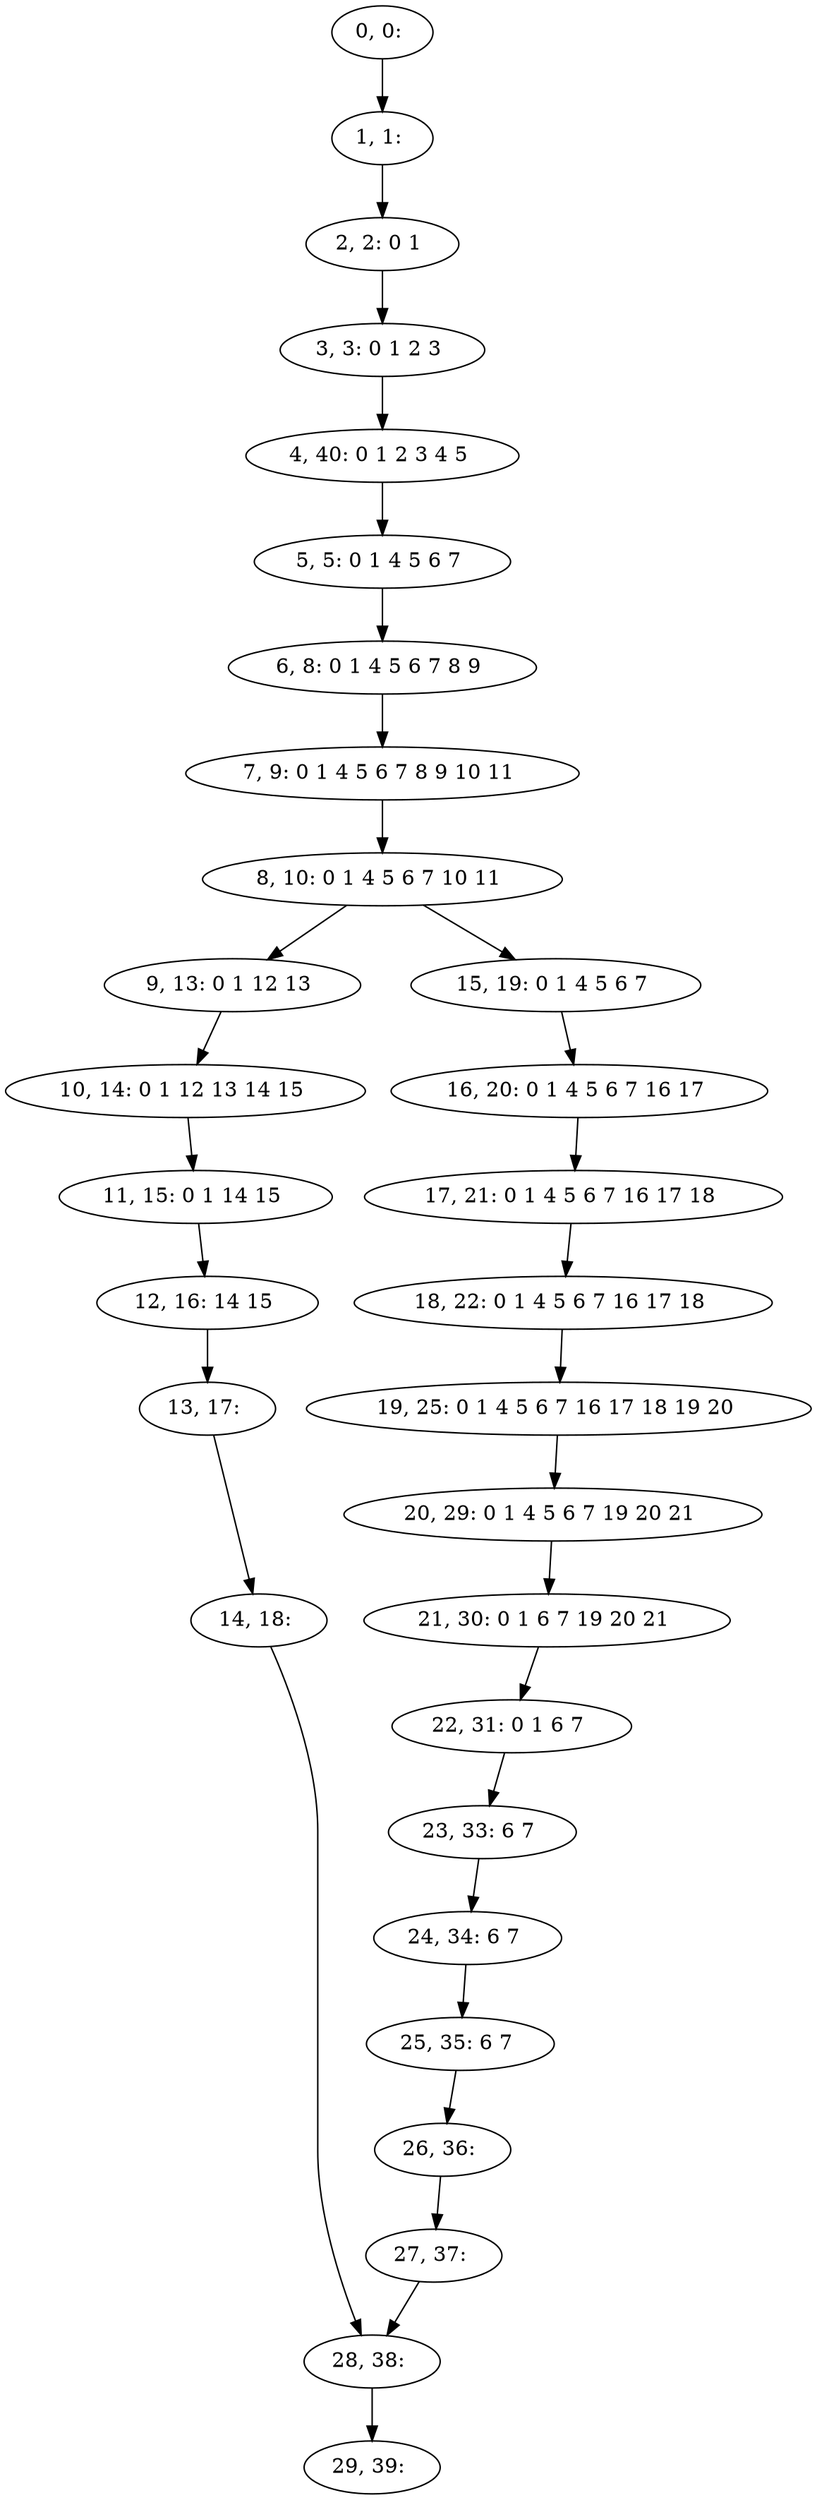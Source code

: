 digraph G {
0[label="0, 0: "];
1[label="1, 1: "];
2[label="2, 2: 0 1 "];
3[label="3, 3: 0 1 2 3 "];
4[label="4, 40: 0 1 2 3 4 5 "];
5[label="5, 5: 0 1 4 5 6 7 "];
6[label="6, 8: 0 1 4 5 6 7 8 9 "];
7[label="7, 9: 0 1 4 5 6 7 8 9 10 11 "];
8[label="8, 10: 0 1 4 5 6 7 10 11 "];
9[label="9, 13: 0 1 12 13 "];
10[label="10, 14: 0 1 12 13 14 15 "];
11[label="11, 15: 0 1 14 15 "];
12[label="12, 16: 14 15 "];
13[label="13, 17: "];
14[label="14, 18: "];
15[label="15, 19: 0 1 4 5 6 7 "];
16[label="16, 20: 0 1 4 5 6 7 16 17 "];
17[label="17, 21: 0 1 4 5 6 7 16 17 18 "];
18[label="18, 22: 0 1 4 5 6 7 16 17 18 "];
19[label="19, 25: 0 1 4 5 6 7 16 17 18 19 20 "];
20[label="20, 29: 0 1 4 5 6 7 19 20 21 "];
21[label="21, 30: 0 1 6 7 19 20 21 "];
22[label="22, 31: 0 1 6 7 "];
23[label="23, 33: 6 7 "];
24[label="24, 34: 6 7 "];
25[label="25, 35: 6 7 "];
26[label="26, 36: "];
27[label="27, 37: "];
28[label="28, 38: "];
29[label="29, 39: "];
0->1 ;
1->2 ;
2->3 ;
3->4 ;
4->5 ;
5->6 ;
6->7 ;
7->8 ;
8->9 ;
8->15 ;
9->10 ;
10->11 ;
11->12 ;
12->13 ;
13->14 ;
14->28 ;
15->16 ;
16->17 ;
17->18 ;
18->19 ;
19->20 ;
20->21 ;
21->22 ;
22->23 ;
23->24 ;
24->25 ;
25->26 ;
26->27 ;
27->28 ;
28->29 ;
}
